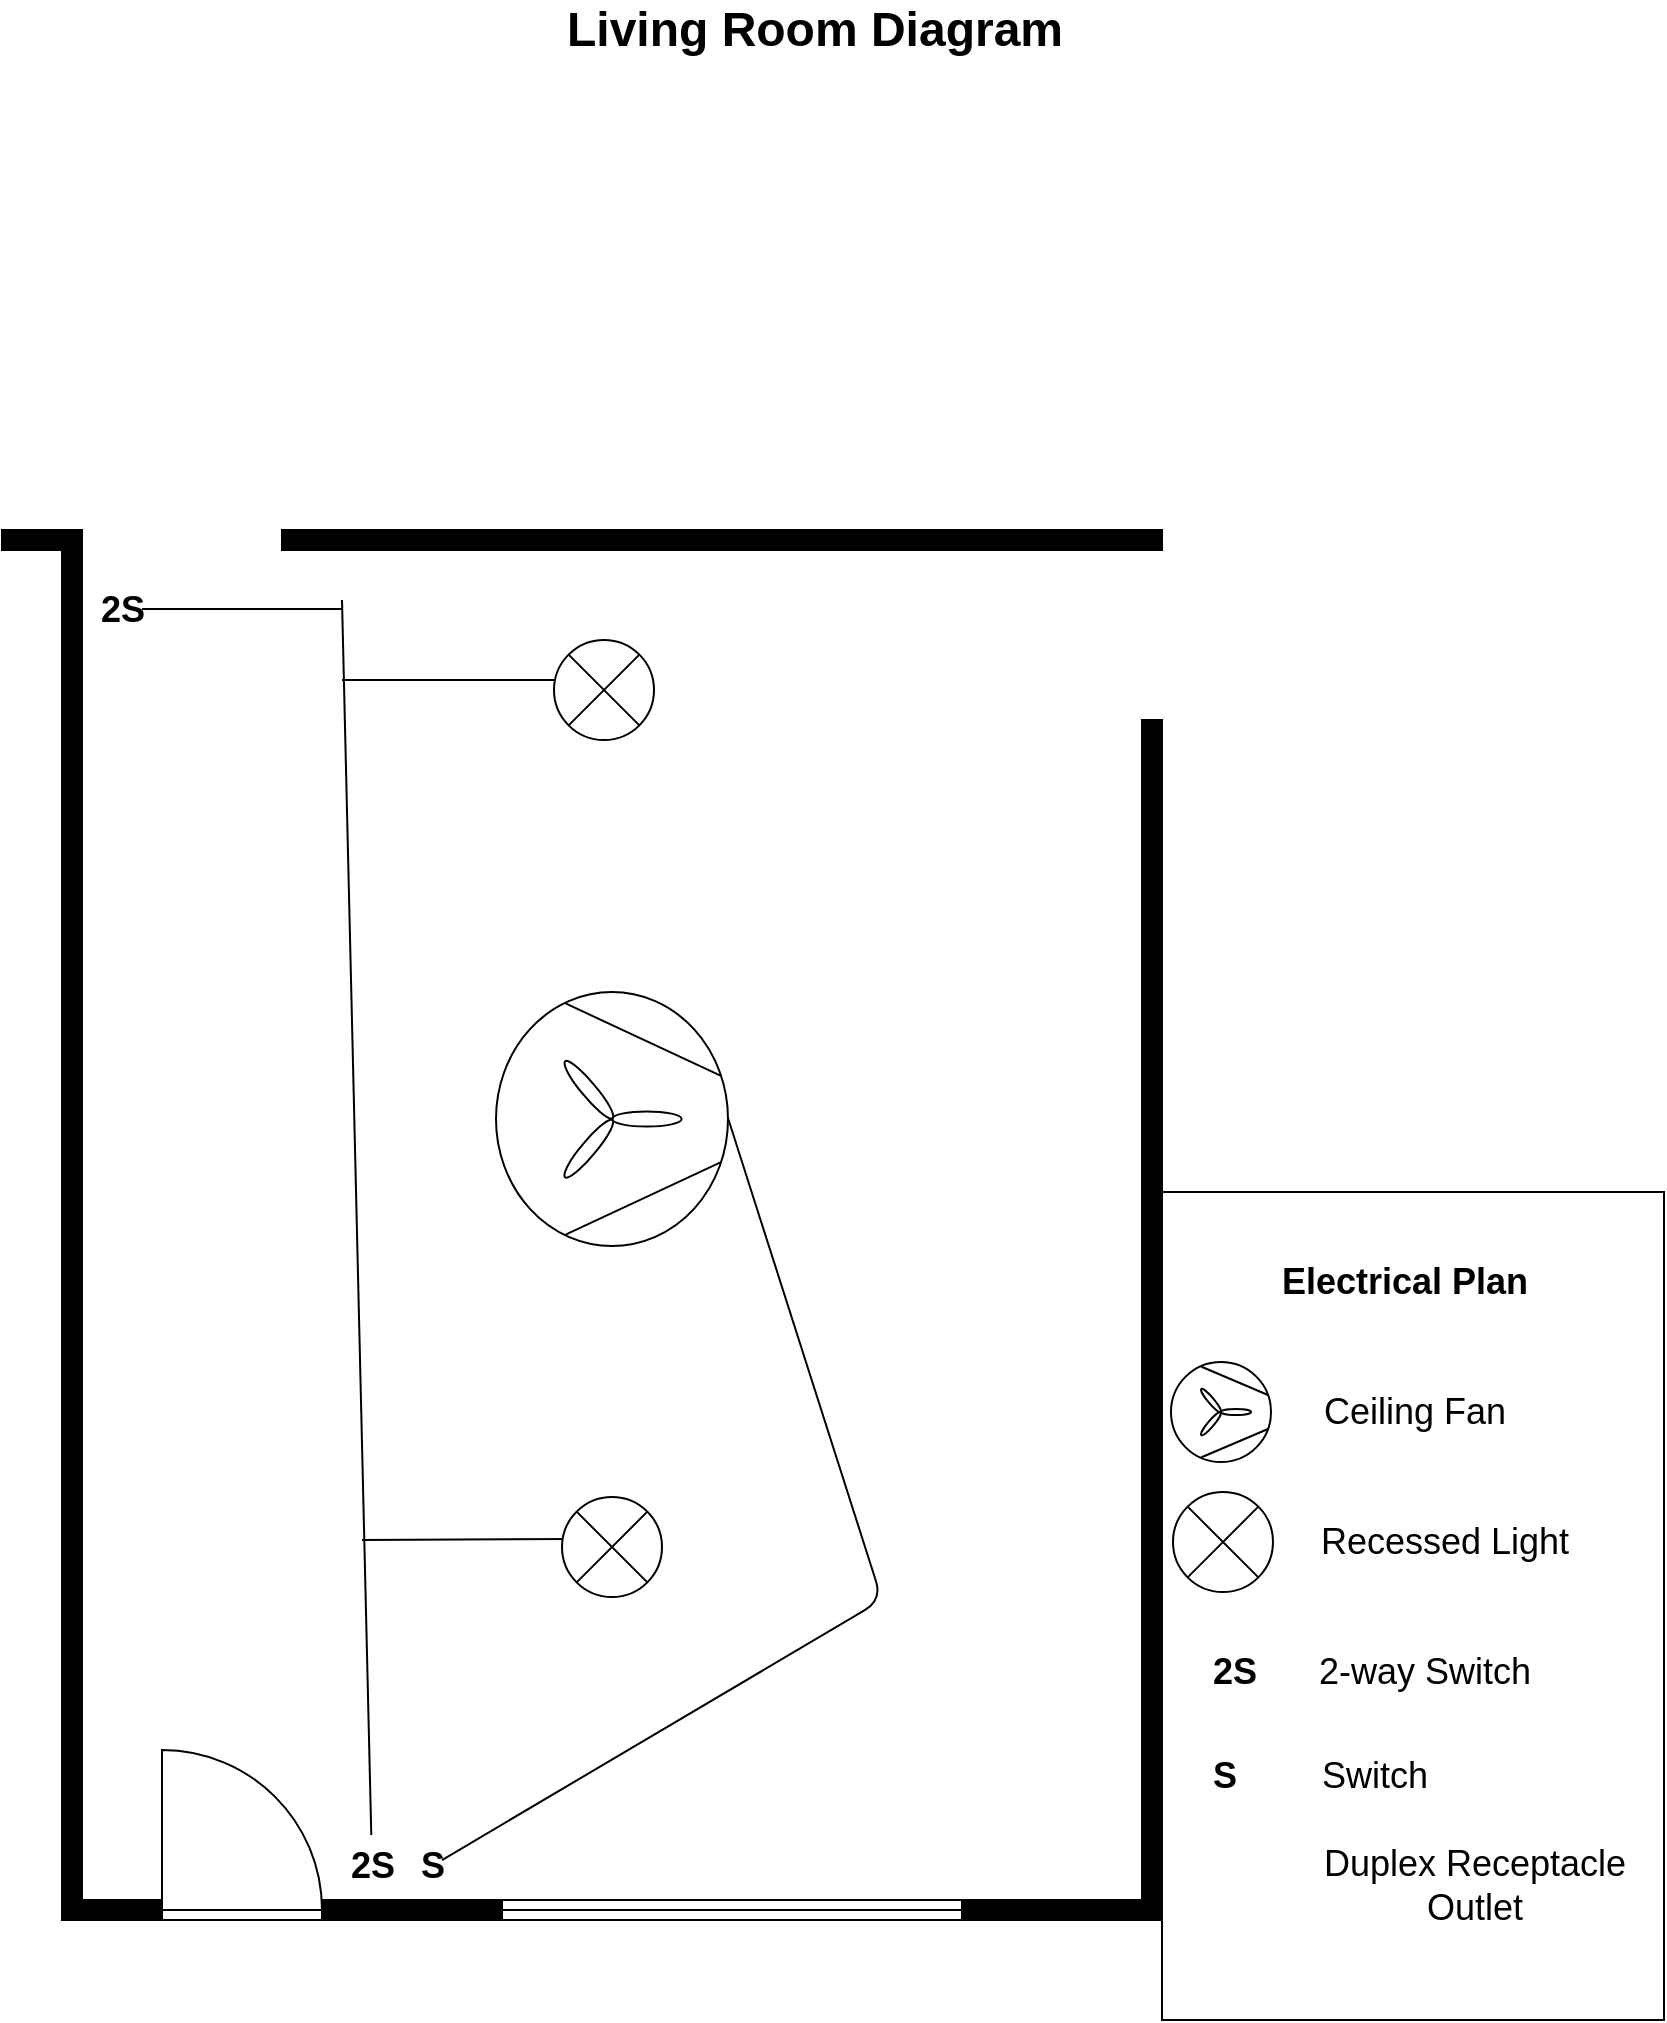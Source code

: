 <mxfile version="12.0.0" type="github" pages="1"><diagram id="mHCCJAt0bofZ_gu7ecNz" name="Page-1"><mxGraphModel dx="786" dy="391" grid="1" gridSize="10" guides="1" tooltips="1" connect="1" arrows="1" fold="1" page="1" pageScale="1" pageWidth="850" pageHeight="1100" math="0" shadow="0"><root><mxCell id="0"/><mxCell id="1" parent="0"/><mxCell id="39IDlrzqkJXU9slzvW9s-58" value="" style="whiteSpace=wrap;html=1;fontSize=15;" parent="1" vertex="1"><mxGeometry x="580" y="636" width="251" height="414" as="geometry"/></mxCell><mxCell id="39IDlrzqkJXU9slzvW9s-1" value="" style="verticalLabelPosition=bottom;html=1;verticalAlign=top;align=center;shape=mxgraph.floorplan.wallCorner;fillColor=#000000;direction=north" parent="1" vertex="1"><mxGeometry x="30" y="310" width="50" height="690" as="geometry"/></mxCell><mxCell id="39IDlrzqkJXU9slzvW9s-4" value="" style="verticalLabelPosition=bottom;html=1;verticalAlign=top;align=center;shape=mxgraph.floorplan.doorRight;aspect=fixed;rotation=180;" parent="1" vertex="1"><mxGeometry x="80" y="915" width="80" height="85" as="geometry"/></mxCell><mxCell id="39IDlrzqkJXU9slzvW9s-6" value="" style="verticalLabelPosition=bottom;html=1;verticalAlign=top;align=center;shape=mxgraph.floorplan.wallCorner;fillColor=#000000;direction=west" parent="1" vertex="1"><mxGeometry x="480" y="400" width="100" height="600" as="geometry"/></mxCell><mxCell id="39IDlrzqkJXU9slzvW9s-7" value="" style="verticalLabelPosition=bottom;html=1;verticalAlign=top;align=center;shape=mxgraph.floorplan.wall;fillColor=#000000;" parent="1" vertex="1"><mxGeometry x="160" y="990" width="90" height="10" as="geometry"/></mxCell><mxCell id="39IDlrzqkJXU9slzvW9s-8" value="" style="verticalLabelPosition=bottom;html=1;verticalAlign=top;align=center;shape=mxgraph.floorplan.window;fillColor=#ffffff;" parent="1" vertex="1"><mxGeometry x="250" y="990" width="230" height="10" as="geometry"/></mxCell><mxCell id="39IDlrzqkJXU9slzvW9s-10" value="" style="verticalLabelPosition=bottom;html=1;verticalAlign=top;align=center;shape=mxgraph.floorplan.wall;fillColor=#000000;" parent="1" vertex="1"><mxGeometry y="305" width="40" height="10" as="geometry"/></mxCell><mxCell id="39IDlrzqkJXU9slzvW9s-11" value="" style="verticalLabelPosition=bottom;html=1;verticalAlign=top;align=center;shape=mxgraph.floorplan.wall;fillColor=#000000;" parent="1" vertex="1"><mxGeometry x="140" y="305" width="440" height="10" as="geometry"/></mxCell><mxCell id="39IDlrzqkJXU9slzvW9s-13" value="" style="verticalLabelPosition=bottom;outlineConnect=0;align=center;dashed=0;html=1;verticalAlign=top;shape=mxgraph.pid2misc.fan;fanType=common" parent="1" vertex="1"><mxGeometry x="247" y="536" width="116" height="127" as="geometry"/></mxCell><mxCell id="39IDlrzqkJXU9slzvW9s-14" value="&lt;b&gt;&lt;font style=&quot;font-size: 24px&quot;&gt;Living Room Diagram&lt;/font&gt;&lt;/b&gt;" style="text;html=1;resizable=0;autosize=1;align=center;verticalAlign=middle;points=[];fillColor=none;strokeColor=none;rounded=0;fontSize=16;" parent="1" vertex="1"><mxGeometry x="276" y="40" width="260" height="30" as="geometry"/></mxCell><mxCell id="39IDlrzqkJXU9slzvW9s-17" value="&lt;b style=&quot;font-size: 18px;&quot;&gt;&lt;font style=&quot;font-size: 18px;&quot;&gt;Electrical Plan&lt;br style=&quot;font-size: 18px;&quot;&gt;&lt;/font&gt;&lt;/b&gt;" style="text;html=1;resizable=0;autosize=1;align=center;verticalAlign=middle;points=[];fillColor=none;strokeColor=none;rounded=0;fontSize=18;" parent="1" vertex="1"><mxGeometry x="610.5" y="666" width="180" height="30" as="geometry"/></mxCell><mxCell id="39IDlrzqkJXU9slzvW9s-18" value="&lt;span style=&quot;font-size: 18px&quot;&gt;&lt;font style=&quot;font-size: 18px&quot;&gt;Ceiling Fan&lt;br style=&quot;font-size: 18px&quot;&gt;&lt;/font&gt;&lt;/span&gt;" style="text;html=1;resizable=0;autosize=1;align=center;verticalAlign=middle;points=[];fillColor=none;strokeColor=none;rounded=0;fontSize=18;fontStyle=0" parent="1" vertex="1"><mxGeometry x="650.5" y="731" width="110" height="30" as="geometry"/></mxCell><mxCell id="39IDlrzqkJXU9slzvW9s-19" value="" style="verticalLabelPosition=bottom;outlineConnect=0;align=center;dashed=0;html=1;verticalAlign=top;shape=mxgraph.pid2misc.fan;fanType=common" parent="1" vertex="1"><mxGeometry x="584.5" y="721" width="50" height="50" as="geometry"/></mxCell><mxCell id="39IDlrzqkJXU9slzvW9s-20" value="&lt;span style=&quot;font-size: 18px&quot;&gt;&lt;font style=&quot;font-size: 18px&quot;&gt;Recessed Light&lt;br style=&quot;font-size: 18px&quot;&gt;&lt;/font&gt;&lt;/span&gt;" style="text;html=1;resizable=0;autosize=1;align=center;verticalAlign=middle;points=[];fillColor=none;strokeColor=none;rounded=0;fontSize=18;fontStyle=0" parent="1" vertex="1"><mxGeometry x="650.5" y="796" width="140" height="30" as="geometry"/></mxCell><mxCell id="39IDlrzqkJXU9slzvW9s-21" value="&lt;span style=&quot;font-size: 18px&quot;&gt;&lt;font style=&quot;font-size: 18px&quot;&gt;2-way Switch&lt;br style=&quot;font-size: 18px&quot;&gt;&lt;/font&gt;&lt;/span&gt;" style="text;html=1;resizable=0;autosize=1;align=center;verticalAlign=middle;points=[];fillColor=none;strokeColor=none;rounded=0;fontSize=18;fontStyle=0" parent="1" vertex="1"><mxGeometry x="650.5" y="861" width="120" height="30" as="geometry"/></mxCell><mxCell id="39IDlrzqkJXU9slzvW9s-22" value="&lt;span style=&quot;font-size: 18px&quot;&gt;&lt;font style=&quot;font-size: 18px&quot;&gt;Switch&lt;br style=&quot;font-size: 18px&quot;&gt;&lt;/font&gt;&lt;/span&gt;" style="text;html=1;resizable=0;autosize=1;align=center;verticalAlign=middle;points=[];fillColor=none;strokeColor=none;rounded=0;fontSize=18;fontStyle=0" parent="1" vertex="1"><mxGeometry x="650.5" y="913" width="70" height="30" as="geometry"/></mxCell><mxCell id="39IDlrzqkJXU9slzvW9s-32" value="&lt;span style=&quot;font-size: 18px&quot;&gt;&lt;font style=&quot;font-size: 18px&quot;&gt;Duplex Receptacle&lt;br&gt;Outlet&lt;br style=&quot;font-size: 18px&quot;&gt;&lt;/font&gt;&lt;/span&gt;" style="text;html=1;resizable=0;autosize=1;align=center;verticalAlign=middle;points=[];fillColor=none;strokeColor=none;rounded=0;fontSize=18;fontStyle=0" parent="1" vertex="1"><mxGeometry x="650.5" y="957.5" width="170" height="50" as="geometry"/></mxCell><mxCell id="39IDlrzqkJXU9slzvW9s-35" value="" style="verticalLabelPosition=bottom;shadow=0;dashed=0;align=center;fillColor=#ffffff;html=1;verticalAlign=top;strokeWidth=1;shape=mxgraph.electrical.abstract.multiplier;fontSize=18;" parent="1" vertex="1"><mxGeometry x="585.5" y="786" width="50" height="50" as="geometry"/></mxCell><mxCell id="39IDlrzqkJXU9slzvW9s-36" value="&lt;span style=&quot;font-size: 18px&quot;&gt;&lt;font style=&quot;font-size: 18px&quot;&gt;&lt;b&gt;S&lt;/b&gt;&lt;br style=&quot;font-size: 18px&quot;&gt;&lt;/font&gt;&lt;/span&gt;" style="text;html=1;resizable=0;autosize=1;align=center;verticalAlign=middle;points=[];fillColor=none;strokeColor=none;rounded=0;fontSize=18;fontStyle=0" parent="1" vertex="1"><mxGeometry x="595.5" y="913" width="30" height="30" as="geometry"/></mxCell><mxCell id="39IDlrzqkJXU9slzvW9s-38" value="&lt;span style=&quot;font-size: 18px&quot;&gt;&lt;font style=&quot;font-size: 18px&quot;&gt;&lt;b&gt;2S&lt;/b&gt;&lt;br style=&quot;font-size: 18px&quot;&gt;&lt;/font&gt;&lt;/span&gt;" style="text;html=1;resizable=0;autosize=1;align=center;verticalAlign=middle;points=[];fillColor=none;strokeColor=none;rounded=0;fontSize=18;fontStyle=0" parent="1" vertex="1"><mxGeometry x="40" y="330" width="40" height="30" as="geometry"/></mxCell><mxCell id="39IDlrzqkJXU9slzvW9s-39" value="" style="endArrow=none;html=1;strokeColor=#000000;strokeWidth=1;fontSize=15;" parent="1" edge="1"><mxGeometry width="100" relative="1" as="geometry"><mxPoint x="180" y="810" as="sourcePoint"/><mxPoint x="285" y="809.5" as="targetPoint"/></mxGeometry></mxCell><mxCell id="39IDlrzqkJXU9slzvW9s-42" value="" style="shape=image;html=1;verticalAlign=top;verticalLabelPosition=bottom;labelBackgroundColor=#ffffff;imageAspect=0;aspect=fixed;image=https://cdn2.iconfinder.com/data/icons/donkey/800/19-128.png;fontSize=15;" parent="1" vertex="1"><mxGeometry x="290" y="325" width="30" height="30" as="geometry"/></mxCell><mxCell id="39IDlrzqkJXU9slzvW9s-43" value="" style="shape=image;html=1;verticalAlign=top;verticalLabelPosition=bottom;labelBackgroundColor=#ffffff;imageAspect=0;aspect=fixed;image=https://cdn2.iconfinder.com/data/icons/donkey/800/19-128.png;fontSize=15;" parent="1" vertex="1"><mxGeometry x="595.5" y="957.5" width="30" height="30" as="geometry"/></mxCell><mxCell id="39IDlrzqkJXU9slzvW9s-44" value="" style="verticalLabelPosition=bottom;shadow=0;dashed=0;align=center;fillColor=#ffffff;html=1;verticalAlign=top;strokeWidth=1;shape=mxgraph.electrical.abstract.multiplier;fontSize=18;" parent="1" vertex="1"><mxGeometry x="276" y="360" width="50" height="50" as="geometry"/></mxCell><mxCell id="39IDlrzqkJXU9slzvW9s-45" value="" style="verticalLabelPosition=bottom;shadow=0;dashed=0;align=center;fillColor=#ffffff;html=1;verticalAlign=top;strokeWidth=1;shape=mxgraph.electrical.abstract.multiplier;fontSize=18;" parent="1" vertex="1"><mxGeometry x="280" y="788.5" width="50" height="50" as="geometry"/></mxCell><mxCell id="39IDlrzqkJXU9slzvW9s-46" value="&lt;span style=&quot;font-size: 18px&quot;&gt;&lt;font style=&quot;font-size: 18px&quot;&gt;&lt;b&gt;2S&lt;/b&gt;&lt;br style=&quot;font-size: 18px&quot;&gt;&lt;/font&gt;&lt;/span&gt;" style="text;html=1;resizable=0;autosize=1;align=center;verticalAlign=middle;points=[];fillColor=none;strokeColor=none;rounded=0;fontSize=18;fontStyle=0" parent="1" vertex="1"><mxGeometry x="595.5" y="861" width="40" height="30" as="geometry"/></mxCell><mxCell id="39IDlrzqkJXU9slzvW9s-47" value="&lt;span style=&quot;font-size: 18px&quot;&gt;&lt;font style=&quot;font-size: 18px&quot;&gt;&lt;b&gt;2S&lt;/b&gt;&lt;br style=&quot;font-size: 18px&quot;&gt;&lt;/font&gt;&lt;/span&gt;" style="text;html=1;resizable=0;autosize=1;align=center;verticalAlign=middle;points=[];fillColor=none;strokeColor=none;rounded=0;fontSize=18;fontStyle=0" parent="1" vertex="1"><mxGeometry x="165" y="957.5" width="40" height="30" as="geometry"/></mxCell><mxCell id="39IDlrzqkJXU9slzvW9s-49" value="&lt;span style=&quot;font-size: 18px&quot;&gt;&lt;font style=&quot;font-size: 18px&quot;&gt;&lt;b&gt;S&lt;/b&gt;&lt;br style=&quot;font-size: 18px&quot;&gt;&lt;/font&gt;&lt;/span&gt;" style="text;html=1;resizable=0;autosize=1;align=center;verticalAlign=middle;points=[];fillColor=none;strokeColor=none;rounded=0;fontSize=18;fontStyle=0" parent="1" vertex="1"><mxGeometry x="200" y="957.5" width="30" height="30" as="geometry"/></mxCell><mxCell id="39IDlrzqkJXU9slzvW9s-50" value="" style="endArrow=none;html=1;strokeColor=#000000;strokeWidth=1;fontSize=15;" parent="1" edge="1"><mxGeometry width="100" relative="1" as="geometry"><mxPoint x="170" y="380" as="sourcePoint"/><mxPoint x="276" y="380" as="targetPoint"/></mxGeometry></mxCell><mxCell id="39IDlrzqkJXU9slzvW9s-51" value="" style="endArrow=none;html=1;strokeColor=#000000;strokeWidth=1;fontSize=15;" parent="1" edge="1"><mxGeometry width="100" relative="1" as="geometry"><mxPoint x="70" y="344.5" as="sourcePoint"/><mxPoint x="170" y="344.5" as="targetPoint"/></mxGeometry></mxCell><mxCell id="39IDlrzqkJXU9slzvW9s-52" value="" style="endArrow=none;html=1;strokeColor=#000000;strokeWidth=1;fontSize=15;" parent="1" target="39IDlrzqkJXU9slzvW9s-47" edge="1"><mxGeometry width="100" relative="1" as="geometry"><mxPoint x="170" y="340" as="sourcePoint"/><mxPoint x="170" y="409.5" as="targetPoint"/></mxGeometry></mxCell><mxCell id="39IDlrzqkJXU9slzvW9s-53" value="" style="endArrow=none;html=1;strokeColor=#000000;strokeWidth=1;fontSize=15;entryX=0.667;entryY=0.417;entryDx=0;entryDy=0;entryPerimeter=0;" parent="1" target="39IDlrzqkJXU9slzvW9s-49" edge="1"><mxGeometry width="100" relative="1" as="geometry"><mxPoint x="363" y="599" as="sourcePoint"/><mxPoint x="469" y="599" as="targetPoint"/><Array as="points"><mxPoint x="440" y="840"/></Array></mxGeometry></mxCell><mxCell id="39IDlrzqkJXU9slzvW9s-56" value="" style="shape=image;html=1;verticalAlign=top;verticalLabelPosition=bottom;labelBackgroundColor=#ffffff;imageAspect=0;aspect=fixed;image=https://cdn2.iconfinder.com/data/icons/donkey/800/19-128.png;fontSize=15;" parent="1" vertex="1"><mxGeometry x="530" y="520" width="30" height="30" as="geometry"/></mxCell><mxCell id="39IDlrzqkJXU9slzvW9s-57" value="" style="shape=image;html=1;verticalAlign=top;verticalLabelPosition=bottom;labelBackgroundColor=#ffffff;imageAspect=0;aspect=fixed;image=https://cdn2.iconfinder.com/data/icons/donkey/800/19-128.png;fontSize=15;" parent="1" vertex="1"><mxGeometry x="525" y="831" width="30" height="30" as="geometry"/></mxCell><mxCell id="t506oiTHVRBTuZt5rt7V-1" value="" style="shape=image;html=1;verticalAlign=top;verticalLabelPosition=bottom;labelBackgroundColor=#ffffff;imageAspect=0;aspect=fixed;image=https://cdn2.iconfinder.com/data/icons/donkey/800/19-128.png;fontSize=15;" vertex="1" parent="1"><mxGeometry x="45" y="530" width="30" height="30" as="geometry"/></mxCell><mxCell id="t506oiTHVRBTuZt5rt7V-2" value="" style="shape=image;html=1;verticalAlign=top;verticalLabelPosition=bottom;labelBackgroundColor=#ffffff;imageAspect=0;aspect=fixed;image=https://cdn2.iconfinder.com/data/icons/donkey/800/19-128.png;fontSize=15;" vertex="1" parent="1"><mxGeometry x="45" y="831" width="30" height="30" as="geometry"/></mxCell></root></mxGraphModel></diagram></mxfile>